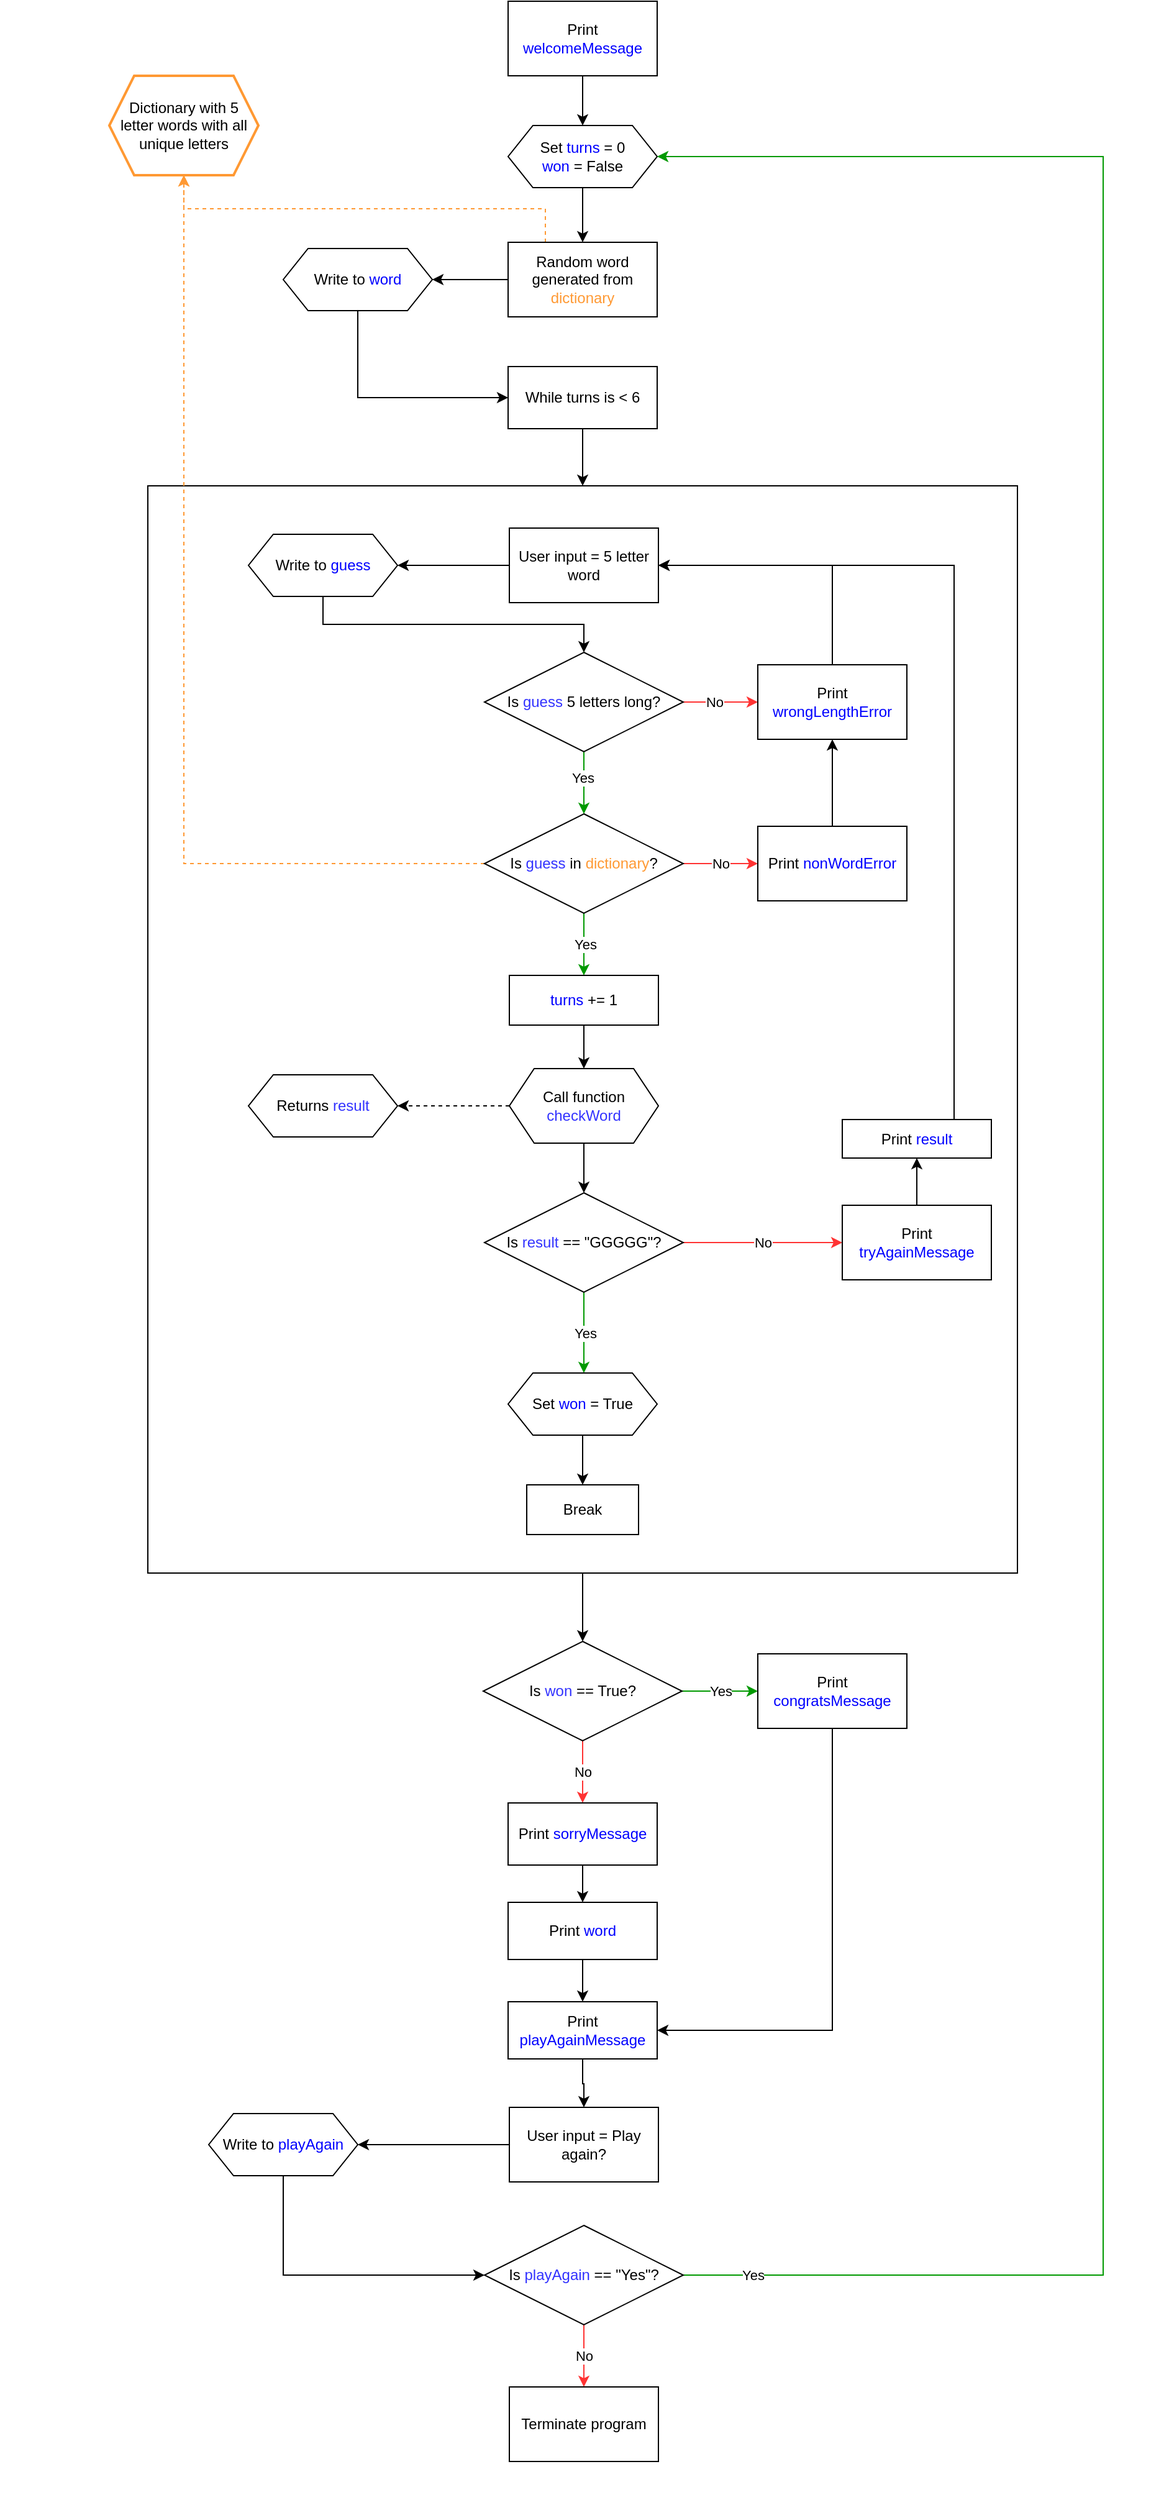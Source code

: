 <mxfile version="16.3.0" type="github" pages="2">
  <diagram id="C5RBs43oDa-KdzZeNtuy" name="Main">
    <mxGraphModel dx="1043" dy="633" grid="1" gridSize="10" guides="1" tooltips="1" connect="1" arrows="1" fold="1" page="1" pageScale="1" pageWidth="827" pageHeight="1169" background="none" math="0" shadow="0">
      <root>
        <mxCell id="WIyWlLk6GJQsqaUBKTNV-0" />
        <mxCell id="WIyWlLk6GJQsqaUBKTNV-1" parent="WIyWlLk6GJQsqaUBKTNV-0" />
        <mxCell id="ahTVrKY4OxH8Qbv4YgFF-9" value="" style="rounded=0;whiteSpace=wrap;html=1;fontColor=#FF9933;strokeColor=none;strokeWidth=2;fillColor=#FFFFFF;" vertex="1" parent="WIyWlLk6GJQsqaUBKTNV-1">
          <mxGeometry x="352" y="262" width="940" height="1998" as="geometry" />
        </mxCell>
        <mxCell id="ut85I6vfH1yPG01MacOs-11" style="edgeStyle=orthogonalEdgeStyle;rounded=0;orthogonalLoop=1;jettySize=auto;html=1;exitX=0.5;exitY=1;exitDx=0;exitDy=0;fontColor=#0000FF;strokeColor=#000000;strokeWidth=1;" edge="1" parent="WIyWlLk6GJQsqaUBKTNV-1" source="8LhsREWto3LgaLr0gxnb-7" target="ut85I6vfH1yPG01MacOs-9">
          <mxGeometry relative="1" as="geometry" />
        </mxCell>
        <mxCell id="8LhsREWto3LgaLr0gxnb-7" value="" style="rounded=0;whiteSpace=wrap;html=1;fontColor=#000000;fillColor=none;" vertex="1" parent="WIyWlLk6GJQsqaUBKTNV-1">
          <mxGeometry x="471" y="640" width="700" height="875" as="geometry" />
        </mxCell>
        <mxCell id="yczj4oIZVdHuoJl3fXfq-1" value="Dictionary with 5 letter words with all unique letters" style="shape=hexagon;perimeter=hexagonPerimeter2;whiteSpace=wrap;html=1;fixedSize=1;strokeColor=#FF9933;strokeWidth=2;" parent="WIyWlLk6GJQsqaUBKTNV-1" vertex="1">
          <mxGeometry x="440" y="310" width="120" height="80" as="geometry" />
        </mxCell>
        <mxCell id="ahTVrKY4OxH8Qbv4YgFF-2" value="" style="edgeStyle=orthogonalEdgeStyle;rounded=0;orthogonalLoop=1;jettySize=auto;html=1;fontColor=#000000;" edge="1" parent="WIyWlLk6GJQsqaUBKTNV-1" source="yczj4oIZVdHuoJl3fXfq-3" target="ahTVrKY4OxH8Qbv4YgFF-1">
          <mxGeometry relative="1" as="geometry" />
        </mxCell>
        <mxCell id="ut85I6vfH1yPG01MacOs-1" style="edgeStyle=orthogonalEdgeStyle;rounded=0;orthogonalLoop=1;jettySize=auto;html=1;exitX=0.25;exitY=0;exitDx=0;exitDy=0;fontColor=#000000;strokeColor=#FF9933;strokeWidth=1;dashed=1;" edge="1" parent="WIyWlLk6GJQsqaUBKTNV-1" source="yczj4oIZVdHuoJl3fXfq-3" target="yczj4oIZVdHuoJl3fXfq-1">
          <mxGeometry relative="1" as="geometry" />
        </mxCell>
        <mxCell id="yczj4oIZVdHuoJl3fXfq-3" value="Random word generated from &lt;font color=&quot;#ff9933&quot;&gt;dictionary&lt;/font&gt;" style="rounded=0;whiteSpace=wrap;html=1;" parent="WIyWlLk6GJQsqaUBKTNV-1" vertex="1">
          <mxGeometry x="761" y="444" width="120" height="60" as="geometry" />
        </mxCell>
        <mxCell id="yczj4oIZVdHuoJl3fXfq-18" value="" style="edgeStyle=orthogonalEdgeStyle;rounded=0;orthogonalLoop=1;jettySize=auto;html=1;fontColor=#000000;" parent="WIyWlLk6GJQsqaUBKTNV-1" source="yczj4oIZVdHuoJl3fXfq-9" target="yczj4oIZVdHuoJl3fXfq-10" edge="1">
          <mxGeometry relative="1" as="geometry" />
        </mxCell>
        <mxCell id="yczj4oIZVdHuoJl3fXfq-9" value="User input = 5 letter word" style="rounded=0;whiteSpace=wrap;html=1;" parent="WIyWlLk6GJQsqaUBKTNV-1" vertex="1">
          <mxGeometry x="762" y="674" width="120" height="60" as="geometry" />
        </mxCell>
        <mxCell id="_0Dwl0XSmngOTE23tJdI-12" style="edgeStyle=orthogonalEdgeStyle;rounded=0;orthogonalLoop=1;jettySize=auto;html=1;exitX=0.5;exitY=1;exitDx=0;exitDy=0;fontColor=#000000;" edge="1" parent="WIyWlLk6GJQsqaUBKTNV-1" source="yczj4oIZVdHuoJl3fXfq-10" target="yczj4oIZVdHuoJl3fXfq-15">
          <mxGeometry relative="1" as="geometry" />
        </mxCell>
        <mxCell id="yczj4oIZVdHuoJl3fXfq-10" value="Write to &lt;font color=&quot;#0000ff&quot;&gt;guess&lt;/font&gt;" style="shape=hexagon;perimeter=hexagonPerimeter2;whiteSpace=wrap;html=1;fixedSize=1;" parent="WIyWlLk6GJQsqaUBKTNV-1" vertex="1">
          <mxGeometry x="552" y="679" width="120" height="50" as="geometry" />
        </mxCell>
        <mxCell id="yczj4oIZVdHuoJl3fXfq-20" value="" style="edgeStyle=orthogonalEdgeStyle;rounded=0;orthogonalLoop=1;jettySize=auto;html=1;fontColor=#000000;strokeColor=#FF3333;" parent="WIyWlLk6GJQsqaUBKTNV-1" source="yczj4oIZVdHuoJl3fXfq-15" target="yczj4oIZVdHuoJl3fXfq-17" edge="1">
          <mxGeometry relative="1" as="geometry" />
        </mxCell>
        <mxCell id="yczj4oIZVdHuoJl3fXfq-21" value="No" style="edgeLabel;html=1;align=center;verticalAlign=middle;resizable=0;points=[];fontColor=#000000;" parent="yczj4oIZVdHuoJl3fXfq-20" vertex="1" connectable="0">
          <mxGeometry x="-0.168" relative="1" as="geometry">
            <mxPoint as="offset" />
          </mxGeometry>
        </mxCell>
        <mxCell id="yczj4oIZVdHuoJl3fXfq-26" value="" style="edgeStyle=orthogonalEdgeStyle;rounded=0;orthogonalLoop=1;jettySize=auto;html=1;fontColor=#000000;strokeColor=#009900;" parent="WIyWlLk6GJQsqaUBKTNV-1" source="yczj4oIZVdHuoJl3fXfq-15" edge="1">
          <mxGeometry relative="1" as="geometry">
            <mxPoint x="822" y="904" as="targetPoint" />
          </mxGeometry>
        </mxCell>
        <mxCell id="yczj4oIZVdHuoJl3fXfq-27" value="Yes" style="edgeLabel;html=1;align=center;verticalAlign=middle;resizable=0;points=[];fontColor=#000000;" parent="yczj4oIZVdHuoJl3fXfq-26" vertex="1" connectable="0">
          <mxGeometry x="-0.179" y="-1" relative="1" as="geometry">
            <mxPoint as="offset" />
          </mxGeometry>
        </mxCell>
        <mxCell id="yczj4oIZVdHuoJl3fXfq-15" value="&lt;font color=&quot;#000000&quot;&gt;Is &lt;/font&gt;&lt;font color=&quot;#3333ff&quot;&gt;guess&lt;/font&gt;&lt;font color=&quot;#000000&quot;&gt; 5 letters long?&lt;/font&gt;" style="rhombus;whiteSpace=wrap;html=1;fontColor=#0000FF;" parent="WIyWlLk6GJQsqaUBKTNV-1" vertex="1">
          <mxGeometry x="742" y="774" width="160" height="80" as="geometry" />
        </mxCell>
        <mxCell id="yczj4oIZVdHuoJl3fXfq-19" style="edgeStyle=orthogonalEdgeStyle;rounded=0;orthogonalLoop=1;jettySize=auto;html=1;exitX=0.5;exitY=0;exitDx=0;exitDy=0;entryX=1;entryY=0.5;entryDx=0;entryDy=0;fontColor=#000000;" parent="WIyWlLk6GJQsqaUBKTNV-1" source="yczj4oIZVdHuoJl3fXfq-17" target="yczj4oIZVdHuoJl3fXfq-9" edge="1">
          <mxGeometry relative="1" as="geometry" />
        </mxCell>
        <mxCell id="yczj4oIZVdHuoJl3fXfq-17" value="Print &lt;font color=&quot;#0000ff&quot;&gt;wrongLengthError&lt;/font&gt;" style="rounded=0;whiteSpace=wrap;html=1;fontColor=#000000;" parent="WIyWlLk6GJQsqaUBKTNV-1" vertex="1">
          <mxGeometry x="962" y="784" width="120" height="60" as="geometry" />
        </mxCell>
        <mxCell id="yczj4oIZVdHuoJl3fXfq-31" value="No" style="edgeStyle=orthogonalEdgeStyle;rounded=0;orthogonalLoop=1;jettySize=auto;html=1;fontColor=#000000;strokeColor=#FF3333;" parent="WIyWlLk6GJQsqaUBKTNV-1" source="yczj4oIZVdHuoJl3fXfq-28" target="yczj4oIZVdHuoJl3fXfq-30" edge="1">
          <mxGeometry relative="1" as="geometry" />
        </mxCell>
        <mxCell id="yczj4oIZVdHuoJl3fXfq-34" value="&lt;font color=&quot;#000000&quot;&gt;Yes&lt;/font&gt;" style="edgeStyle=orthogonalEdgeStyle;rounded=0;orthogonalLoop=1;jettySize=auto;html=1;fontColor=#0000FF;strokeColor=#009900;" parent="WIyWlLk6GJQsqaUBKTNV-1" source="yczj4oIZVdHuoJl3fXfq-28" edge="1">
          <mxGeometry relative="1" as="geometry">
            <mxPoint x="822" y="1034" as="targetPoint" />
          </mxGeometry>
        </mxCell>
        <mxCell id="ut85I6vfH1yPG01MacOs-3" style="edgeStyle=orthogonalEdgeStyle;rounded=0;orthogonalLoop=1;jettySize=auto;html=1;exitX=0;exitY=0.5;exitDx=0;exitDy=0;entryX=0.5;entryY=1;entryDx=0;entryDy=0;fontColor=#000000;strokeColor=#FF9933;strokeWidth=1;dashed=1;" edge="1" parent="WIyWlLk6GJQsqaUBKTNV-1" source="yczj4oIZVdHuoJl3fXfq-28" target="yczj4oIZVdHuoJl3fXfq-1">
          <mxGeometry relative="1" as="geometry" />
        </mxCell>
        <mxCell id="yczj4oIZVdHuoJl3fXfq-28" value="&lt;font color=&quot;#000000&quot;&gt;Is &lt;/font&gt;&lt;font color=&quot;#3333ff&quot;&gt;guess &lt;/font&gt;&lt;font color=&quot;#000000&quot;&gt;in &lt;/font&gt;&lt;font color=&quot;#ff9933&quot;&gt;dictionary&lt;/font&gt;&lt;font color=&quot;#000000&quot;&gt;?&lt;/font&gt;" style="rhombus;whiteSpace=wrap;html=1;fontColor=#0000FF;" parent="WIyWlLk6GJQsqaUBKTNV-1" vertex="1">
          <mxGeometry x="742" y="904" width="160" height="80" as="geometry" />
        </mxCell>
        <mxCell id="yczj4oIZVdHuoJl3fXfq-32" value="" style="edgeStyle=orthogonalEdgeStyle;rounded=0;orthogonalLoop=1;jettySize=auto;html=1;fontColor=#000000;" parent="WIyWlLk6GJQsqaUBKTNV-1" source="yczj4oIZVdHuoJl3fXfq-30" target="yczj4oIZVdHuoJl3fXfq-17" edge="1">
          <mxGeometry relative="1" as="geometry" />
        </mxCell>
        <mxCell id="yczj4oIZVdHuoJl3fXfq-30" value="Print &lt;font color=&quot;#0000ff&quot;&gt;nonWordError&lt;/font&gt;" style="rounded=0;whiteSpace=wrap;html=1;fontColor=#000000;" parent="WIyWlLk6GJQsqaUBKTNV-1" vertex="1">
          <mxGeometry x="962" y="914" width="120" height="60" as="geometry" />
        </mxCell>
        <mxCell id="r69fvP_BgQiZyjyY0gUg-0" value="" style="edgeStyle=orthogonalEdgeStyle;rounded=0;orthogonalLoop=1;jettySize=auto;html=1;fontColor=#000000;dashed=1;" parent="WIyWlLk6GJQsqaUBKTNV-1" source="_sMpOQv40MY_sZCRPnWe-2" target="_sMpOQv40MY_sZCRPnWe-3" edge="1">
          <mxGeometry relative="1" as="geometry" />
        </mxCell>
        <mxCell id="vM7ZjPHCZNtb4QIX23tZ-1" value="" style="edgeStyle=orthogonalEdgeStyle;rounded=0;orthogonalLoop=1;jettySize=auto;html=1;fontColor=#0000FF;" parent="WIyWlLk6GJQsqaUBKTNV-1" source="_sMpOQv40MY_sZCRPnWe-2" target="vM7ZjPHCZNtb4QIX23tZ-0" edge="1">
          <mxGeometry relative="1" as="geometry" />
        </mxCell>
        <mxCell id="_sMpOQv40MY_sZCRPnWe-2" value="Call function &lt;font color=&quot;#3333ff&quot;&gt;checkWord&lt;/font&gt;" style="shape=hexagon;perimeter=hexagonPerimeter2;whiteSpace=wrap;html=1;fixedSize=1;fontColor=#000000;" parent="WIyWlLk6GJQsqaUBKTNV-1" vertex="1">
          <mxGeometry x="762" y="1109" width="120" height="60" as="geometry" />
        </mxCell>
        <mxCell id="_sMpOQv40MY_sZCRPnWe-3" value="&lt;font color=&quot;#000000&quot;&gt;Returns &lt;/font&gt;result" style="shape=hexagon;perimeter=hexagonPerimeter2;whiteSpace=wrap;html=1;fixedSize=1;fontColor=#3333FF;" parent="WIyWlLk6GJQsqaUBKTNV-1" vertex="1">
          <mxGeometry x="552" y="1114" width="120" height="50" as="geometry" />
        </mxCell>
        <mxCell id="_0Dwl0XSmngOTE23tJdI-7" value="Yes" style="edgeStyle=orthogonalEdgeStyle;rounded=0;orthogonalLoop=1;jettySize=auto;html=1;fontColor=#000000;strokeColor=#009900;" edge="1" parent="WIyWlLk6GJQsqaUBKTNV-1" source="vM7ZjPHCZNtb4QIX23tZ-0">
          <mxGeometry relative="1" as="geometry">
            <mxPoint x="822" y="1354" as="targetPoint" />
          </mxGeometry>
        </mxCell>
        <mxCell id="ut85I6vfH1yPG01MacOs-27" value="No" style="edgeStyle=orthogonalEdgeStyle;rounded=0;orthogonalLoop=1;jettySize=auto;html=1;exitX=1;exitY=0.5;exitDx=0;exitDy=0;fontColor=#000000;strokeColor=#FF3333;strokeWidth=1;entryX=0;entryY=0.5;entryDx=0;entryDy=0;" edge="1" parent="WIyWlLk6GJQsqaUBKTNV-1" source="vM7ZjPHCZNtb4QIX23tZ-0" target="ut85I6vfH1yPG01MacOs-5">
          <mxGeometry relative="1" as="geometry">
            <mxPoint x="1030" y="1249" as="targetPoint" />
          </mxGeometry>
        </mxCell>
        <mxCell id="vM7ZjPHCZNtb4QIX23tZ-0" value="&lt;font color=&quot;#000000&quot;&gt;Is &lt;/font&gt;&lt;font color=&quot;#3333ff&quot;&gt;result&lt;/font&gt;&lt;font color=&quot;#000000&quot;&gt;&amp;nbsp;== &quot;GGGGG&quot;?&lt;/font&gt;" style="rhombus;whiteSpace=wrap;html=1;fontColor=#0000FF;" parent="WIyWlLk6GJQsqaUBKTNV-1" vertex="1">
          <mxGeometry x="742" y="1209" width="160" height="80" as="geometry" />
        </mxCell>
        <mxCell id="8LhsREWto3LgaLr0gxnb-9" value="" style="edgeStyle=orthogonalEdgeStyle;rounded=0;orthogonalLoop=1;jettySize=auto;html=1;fontColor=#000000;" edge="1" parent="WIyWlLk6GJQsqaUBKTNV-1" source="3kWYzA4OK-YCjC7SxeL--0" target="yczj4oIZVdHuoJl3fXfq-3">
          <mxGeometry relative="1" as="geometry" />
        </mxCell>
        <mxCell id="3kWYzA4OK-YCjC7SxeL--0" value="Set &lt;font color=&quot;#0000ff&quot;&gt;turns &lt;/font&gt;= 0&lt;br&gt;&lt;span style=&quot;color: rgb(0 , 0 , 255)&quot;&gt;won&amp;nbsp;&lt;/span&gt;= False" style="shape=hexagon;perimeter=hexagonPerimeter2;whiteSpace=wrap;html=1;fixedSize=1;" vertex="1" parent="WIyWlLk6GJQsqaUBKTNV-1">
          <mxGeometry x="761" y="350" width="120" height="50" as="geometry" />
        </mxCell>
        <mxCell id="_0Dwl0XSmngOTE23tJdI-3" style="edgeStyle=orthogonalEdgeStyle;rounded=0;orthogonalLoop=1;jettySize=auto;html=1;exitX=0.5;exitY=1;exitDx=0;exitDy=0;entryX=0.5;entryY=0;entryDx=0;entryDy=0;fontColor=#000000;" edge="1" parent="WIyWlLk6GJQsqaUBKTNV-1" source="_0Dwl0XSmngOTE23tJdI-2" target="_sMpOQv40MY_sZCRPnWe-2">
          <mxGeometry relative="1" as="geometry" />
        </mxCell>
        <mxCell id="_0Dwl0XSmngOTE23tJdI-2" value="turns &lt;font color=&quot;#000000&quot;&gt;+= 1&lt;/font&gt;" style="rounded=0;whiteSpace=wrap;html=1;fontColor=#0000FF;" vertex="1" parent="WIyWlLk6GJQsqaUBKTNV-1">
          <mxGeometry x="762" y="1034" width="120" height="40" as="geometry" />
        </mxCell>
        <mxCell id="ahTVrKY4OxH8Qbv4YgFF-6" value="" style="edgeStyle=orthogonalEdgeStyle;rounded=0;orthogonalLoop=1;jettySize=auto;html=1;fontColor=#000000;" edge="1" parent="WIyWlLk6GJQsqaUBKTNV-1" source="_0Dwl0XSmngOTE23tJdI-4" target="_0Dwl0XSmngOTE23tJdI-5">
          <mxGeometry relative="1" as="geometry" />
        </mxCell>
        <mxCell id="_0Dwl0XSmngOTE23tJdI-4" value="&lt;font color=&quot;#000000&quot;&gt;User input = Play again?&lt;/font&gt;" style="rounded=0;whiteSpace=wrap;html=1;fontColor=#0000FF;" vertex="1" parent="WIyWlLk6GJQsqaUBKTNV-1">
          <mxGeometry x="762" y="1945" width="120" height="60" as="geometry" />
        </mxCell>
        <mxCell id="_0Dwl0XSmngOTE23tJdI-15" style="edgeStyle=orthogonalEdgeStyle;rounded=0;orthogonalLoop=1;jettySize=auto;html=1;exitX=0.5;exitY=1;exitDx=0;exitDy=0;entryX=0;entryY=0.5;entryDx=0;entryDy=0;fontColor=#000000;" edge="1" parent="WIyWlLk6GJQsqaUBKTNV-1" source="_0Dwl0XSmngOTE23tJdI-5" target="_0Dwl0XSmngOTE23tJdI-8">
          <mxGeometry relative="1" as="geometry" />
        </mxCell>
        <mxCell id="_0Dwl0XSmngOTE23tJdI-5" value="Write to &lt;font color=&quot;#0000ff&quot;&gt;playAgain&lt;/font&gt;" style="shape=hexagon;perimeter=hexagonPerimeter2;whiteSpace=wrap;html=1;fixedSize=1;" vertex="1" parent="WIyWlLk6GJQsqaUBKTNV-1">
          <mxGeometry x="520" y="1950" width="120" height="50" as="geometry" />
        </mxCell>
        <mxCell id="_0Dwl0XSmngOTE23tJdI-14" value="No" style="edgeStyle=orthogonalEdgeStyle;rounded=0;orthogonalLoop=1;jettySize=auto;html=1;fontColor=#000000;strokeColor=#FF3333;" edge="1" parent="WIyWlLk6GJQsqaUBKTNV-1" source="_0Dwl0XSmngOTE23tJdI-8" target="_0Dwl0XSmngOTE23tJdI-11">
          <mxGeometry relative="1" as="geometry" />
        </mxCell>
        <mxCell id="ahTVrKY4OxH8Qbv4YgFF-7" value="Yes" style="edgeStyle=orthogonalEdgeStyle;rounded=0;orthogonalLoop=1;jettySize=auto;html=1;exitX=1;exitY=0.5;exitDx=0;exitDy=0;fontColor=#000000;entryX=1;entryY=0.5;entryDx=0;entryDy=0;strokeColor=#009900;" edge="1" parent="WIyWlLk6GJQsqaUBKTNV-1" source="_0Dwl0XSmngOTE23tJdI-8" target="3kWYzA4OK-YCjC7SxeL--0">
          <mxGeometry x="-0.954" relative="1" as="geometry">
            <mxPoint x="1932.222" y="434" as="targetPoint" />
            <Array as="points">
              <mxPoint x="1240" y="2080" />
              <mxPoint x="1240" y="375" />
            </Array>
            <mxPoint x="1" as="offset" />
          </mxGeometry>
        </mxCell>
        <mxCell id="_0Dwl0XSmngOTE23tJdI-8" value="&lt;font color=&quot;#000000&quot;&gt;Is &lt;/font&gt;&lt;font color=&quot;#3333ff&quot;&gt;playAgain&amp;nbsp;&lt;/font&gt;&lt;font color=&quot;#000000&quot;&gt;== &quot;Yes&quot;?&lt;/font&gt;" style="rhombus;whiteSpace=wrap;html=1;fontColor=#0000FF;" vertex="1" parent="WIyWlLk6GJQsqaUBKTNV-1">
          <mxGeometry x="742" y="2040" width="160" height="80" as="geometry" />
        </mxCell>
        <mxCell id="_0Dwl0XSmngOTE23tJdI-11" value="Terminate program" style="rounded=0;whiteSpace=wrap;html=1;fontColor=#000000;" vertex="1" parent="WIyWlLk6GJQsqaUBKTNV-1">
          <mxGeometry x="762" y="2170" width="120" height="60" as="geometry" />
        </mxCell>
        <mxCell id="8LhsREWto3LgaLr0gxnb-13" style="edgeStyle=orthogonalEdgeStyle;rounded=0;orthogonalLoop=1;jettySize=auto;html=1;exitX=0.5;exitY=1;exitDx=0;exitDy=0;entryX=0.5;entryY=0;entryDx=0;entryDy=0;fontColor=#000000;" edge="1" parent="WIyWlLk6GJQsqaUBKTNV-1" source="8LhsREWto3LgaLr0gxnb-0" target="8LhsREWto3LgaLr0gxnb-7">
          <mxGeometry relative="1" as="geometry" />
        </mxCell>
        <mxCell id="8LhsREWto3LgaLr0gxnb-0" value="&lt;font color=&quot;#000000&quot;&gt;While turns is &amp;lt; 6&lt;/font&gt;" style="rounded=0;whiteSpace=wrap;html=1;fontColor=#0000FF;fillColor=none;" vertex="1" parent="WIyWlLk6GJQsqaUBKTNV-1">
          <mxGeometry x="761" y="544" width="120" height="50" as="geometry" />
        </mxCell>
        <mxCell id="8LhsREWto3LgaLr0gxnb-6" value="" style="edgeStyle=orthogonalEdgeStyle;rounded=0;orthogonalLoop=1;jettySize=auto;html=1;fontColor=#000000;" edge="1" parent="WIyWlLk6GJQsqaUBKTNV-1" source="8LhsREWto3LgaLr0gxnb-4" target="8LhsREWto3LgaLr0gxnb-5">
          <mxGeometry relative="1" as="geometry" />
        </mxCell>
        <mxCell id="8LhsREWto3LgaLr0gxnb-4" value="Set &lt;font color=&quot;#0000ff&quot;&gt;won &lt;/font&gt;= True" style="shape=hexagon;perimeter=hexagonPerimeter2;whiteSpace=wrap;html=1;fixedSize=1;fontColor=#000000;fillColor=none;" vertex="1" parent="WIyWlLk6GJQsqaUBKTNV-1">
          <mxGeometry x="761" y="1354" width="120" height="50" as="geometry" />
        </mxCell>
        <mxCell id="8LhsREWto3LgaLr0gxnb-5" value="&lt;font color=&quot;#000000&quot;&gt;Break&lt;/font&gt;" style="rounded=0;whiteSpace=wrap;html=1;fontColor=#0000FF;fillColor=none;" vertex="1" parent="WIyWlLk6GJQsqaUBKTNV-1">
          <mxGeometry x="776" y="1444" width="90" height="40" as="geometry" />
        </mxCell>
        <mxCell id="ahTVrKY4OxH8Qbv4YgFF-3" style="edgeStyle=orthogonalEdgeStyle;rounded=0;orthogonalLoop=1;jettySize=auto;html=1;exitX=0.5;exitY=1;exitDx=0;exitDy=0;entryX=0;entryY=0.5;entryDx=0;entryDy=0;fontColor=#000000;" edge="1" parent="WIyWlLk6GJQsqaUBKTNV-1" source="ahTVrKY4OxH8Qbv4YgFF-1" target="8LhsREWto3LgaLr0gxnb-0">
          <mxGeometry relative="1" as="geometry" />
        </mxCell>
        <mxCell id="ahTVrKY4OxH8Qbv4YgFF-1" value="Write to &lt;font color=&quot;#0000ff&quot;&gt;word&lt;/font&gt;" style="shape=hexagon;perimeter=hexagonPerimeter2;whiteSpace=wrap;html=1;fixedSize=1;" vertex="1" parent="WIyWlLk6GJQsqaUBKTNV-1">
          <mxGeometry x="580" y="449" width="120" height="50" as="geometry" />
        </mxCell>
        <mxCell id="ut85I6vfH1yPG01MacOs-2" value="" style="edgeStyle=orthogonalEdgeStyle;rounded=0;orthogonalLoop=1;jettySize=auto;html=1;fontColor=#000000;strokeColor=#000000;strokeWidth=1;" edge="1" parent="WIyWlLk6GJQsqaUBKTNV-1" source="ut85I6vfH1yPG01MacOs-0" target="3kWYzA4OK-YCjC7SxeL--0">
          <mxGeometry relative="1" as="geometry" />
        </mxCell>
        <mxCell id="ut85I6vfH1yPG01MacOs-0" value="&lt;font color=&quot;#000000&quot;&gt;Print &lt;/font&gt;&lt;font color=&quot;#0000ff&quot;&gt;welcomeMessage&lt;/font&gt;" style="rounded=0;whiteSpace=wrap;html=1;fontColor=#FF9933;strokeColor=#000000;strokeWidth=1;fillColor=#FFFFFF;" vertex="1" parent="WIyWlLk6GJQsqaUBKTNV-1">
          <mxGeometry x="761" y="250" width="120" height="60" as="geometry" />
        </mxCell>
        <mxCell id="ut85I6vfH1yPG01MacOs-8" style="edgeStyle=orthogonalEdgeStyle;rounded=0;orthogonalLoop=1;jettySize=auto;html=1;exitX=0.75;exitY=0;exitDx=0;exitDy=0;entryX=1;entryY=0.5;entryDx=0;entryDy=0;fontColor=#000000;strokeColor=default;strokeWidth=1;startArrow=none;" edge="1" parent="WIyWlLk6GJQsqaUBKTNV-1" source="ut85I6vfH1yPG01MacOs-29" target="yczj4oIZVdHuoJl3fXfq-9">
          <mxGeometry relative="1" as="geometry" />
        </mxCell>
        <mxCell id="ut85I6vfH1yPG01MacOs-31" value="" style="edgeStyle=orthogonalEdgeStyle;rounded=0;orthogonalLoop=1;jettySize=auto;html=1;fontColor=#000000;strokeColor=#000000;strokeWidth=1;" edge="1" parent="WIyWlLk6GJQsqaUBKTNV-1" source="ut85I6vfH1yPG01MacOs-5" target="ut85I6vfH1yPG01MacOs-29">
          <mxGeometry relative="1" as="geometry" />
        </mxCell>
        <mxCell id="ut85I6vfH1yPG01MacOs-5" value="&lt;font color=&quot;#000000&quot;&gt;Print &lt;/font&gt;tryAgainMessage" style="rounded=0;whiteSpace=wrap;html=1;fontColor=#0000FF;strokeColor=#000000;strokeWidth=1;fillColor=#FFFFFF;" vertex="1" parent="WIyWlLk6GJQsqaUBKTNV-1">
          <mxGeometry x="1030" y="1219" width="120" height="60" as="geometry" />
        </mxCell>
        <mxCell id="ut85I6vfH1yPG01MacOs-13" value="&lt;font color=&quot;#000000&quot;&gt;Yes&lt;/font&gt;" style="edgeStyle=orthogonalEdgeStyle;rounded=0;orthogonalLoop=1;jettySize=auto;html=1;fontColor=#0000FF;strokeColor=#009900;strokeWidth=1;" edge="1" parent="WIyWlLk6GJQsqaUBKTNV-1" source="ut85I6vfH1yPG01MacOs-9" target="ut85I6vfH1yPG01MacOs-12">
          <mxGeometry relative="1" as="geometry" />
        </mxCell>
        <mxCell id="ut85I6vfH1yPG01MacOs-17" value="&lt;font color=&quot;#000000&quot;&gt;No&lt;/font&gt;" style="edgeStyle=orthogonalEdgeStyle;rounded=0;orthogonalLoop=1;jettySize=auto;html=1;exitX=0.5;exitY=1;exitDx=0;exitDy=0;fontColor=#0000FF;strokeColor=#FF3333;strokeWidth=1;" edge="1" parent="WIyWlLk6GJQsqaUBKTNV-1" source="ut85I6vfH1yPG01MacOs-9" target="ut85I6vfH1yPG01MacOs-14">
          <mxGeometry relative="1" as="geometry" />
        </mxCell>
        <mxCell id="ut85I6vfH1yPG01MacOs-9" value="&lt;font color=&quot;#000000&quot;&gt;Is &lt;/font&gt;&lt;font color=&quot;#3333ff&quot;&gt;won &lt;/font&gt;&lt;font color=&quot;#000000&quot;&gt;== True?&lt;/font&gt;" style="rhombus;whiteSpace=wrap;html=1;fontColor=#0000FF;" vertex="1" parent="WIyWlLk6GJQsqaUBKTNV-1">
          <mxGeometry x="741" y="1570" width="160" height="80" as="geometry" />
        </mxCell>
        <mxCell id="ut85I6vfH1yPG01MacOs-21" style="edgeStyle=orthogonalEdgeStyle;rounded=0;orthogonalLoop=1;jettySize=auto;html=1;exitX=0.5;exitY=1;exitDx=0;exitDy=0;entryX=1;entryY=0.5;entryDx=0;entryDy=0;fontColor=#000000;strokeColor=#000000;strokeWidth=1;" edge="1" parent="WIyWlLk6GJQsqaUBKTNV-1" source="ut85I6vfH1yPG01MacOs-12" target="ut85I6vfH1yPG01MacOs-19">
          <mxGeometry relative="1" as="geometry" />
        </mxCell>
        <mxCell id="ut85I6vfH1yPG01MacOs-12" value="&lt;font color=&quot;#000000&quot;&gt;Print &lt;/font&gt;congratsMessage" style="rounded=0;whiteSpace=wrap;html=1;fontColor=#0000FF;strokeColor=#000000;strokeWidth=1;fillColor=#FFFFFF;" vertex="1" parent="WIyWlLk6GJQsqaUBKTNV-1">
          <mxGeometry x="962" y="1580" width="120" height="60" as="geometry" />
        </mxCell>
        <mxCell id="ut85I6vfH1yPG01MacOs-18" style="edgeStyle=orthogonalEdgeStyle;rounded=0;orthogonalLoop=1;jettySize=auto;html=1;exitX=0.5;exitY=1;exitDx=0;exitDy=0;fontColor=#0000FF;strokeColor=#000000;strokeWidth=1;" edge="1" parent="WIyWlLk6GJQsqaUBKTNV-1" source="ut85I6vfH1yPG01MacOs-14" target="ut85I6vfH1yPG01MacOs-15">
          <mxGeometry relative="1" as="geometry" />
        </mxCell>
        <mxCell id="ut85I6vfH1yPG01MacOs-14" value="&lt;font color=&quot;#000000&quot;&gt;Print &lt;/font&gt;sorryMessage" style="rounded=0;whiteSpace=wrap;html=1;fontColor=#0000FF;strokeColor=#000000;strokeWidth=1;fillColor=#FFFFFF;" vertex="1" parent="WIyWlLk6GJQsqaUBKTNV-1">
          <mxGeometry x="761" y="1700" width="120" height="50" as="geometry" />
        </mxCell>
        <mxCell id="ut85I6vfH1yPG01MacOs-20" value="" style="edgeStyle=orthogonalEdgeStyle;rounded=0;orthogonalLoop=1;jettySize=auto;html=1;fontColor=#000000;strokeColor=#000000;strokeWidth=1;" edge="1" parent="WIyWlLk6GJQsqaUBKTNV-1" source="ut85I6vfH1yPG01MacOs-15" target="ut85I6vfH1yPG01MacOs-19">
          <mxGeometry relative="1" as="geometry" />
        </mxCell>
        <mxCell id="ut85I6vfH1yPG01MacOs-15" value="&lt;font color=&quot;#000000&quot;&gt;Print &lt;/font&gt;word" style="rounded=0;whiteSpace=wrap;html=1;fontColor=#0000FF;strokeColor=#000000;strokeWidth=1;fillColor=#FFFFFF;" vertex="1" parent="WIyWlLk6GJQsqaUBKTNV-1">
          <mxGeometry x="761" y="1780" width="120" height="46" as="geometry" />
        </mxCell>
        <mxCell id="ut85I6vfH1yPG01MacOs-23" style="edgeStyle=orthogonalEdgeStyle;rounded=0;orthogonalLoop=1;jettySize=auto;html=1;exitX=0.5;exitY=1;exitDx=0;exitDy=0;fontColor=#000000;strokeColor=#000000;strokeWidth=1;" edge="1" parent="WIyWlLk6GJQsqaUBKTNV-1" source="ut85I6vfH1yPG01MacOs-19" target="_0Dwl0XSmngOTE23tJdI-4">
          <mxGeometry relative="1" as="geometry" />
        </mxCell>
        <mxCell id="ut85I6vfH1yPG01MacOs-19" value="&lt;font color=&quot;#000000&quot;&gt;Print &lt;/font&gt;playAgainMessage" style="rounded=0;whiteSpace=wrap;html=1;fontColor=#0000FF;strokeColor=#000000;strokeWidth=1;fillColor=#FFFFFF;" vertex="1" parent="WIyWlLk6GJQsqaUBKTNV-1">
          <mxGeometry x="761" y="1860" width="120" height="46" as="geometry" />
        </mxCell>
        <mxCell id="ut85I6vfH1yPG01MacOs-29" value="&lt;font color=&quot;#000000&quot;&gt;Print &lt;/font&gt;result" style="rounded=0;whiteSpace=wrap;html=1;fontColor=#0000FF;strokeColor=#000000;strokeWidth=1;fillColor=#FFFFFF;" vertex="1" parent="WIyWlLk6GJQsqaUBKTNV-1">
          <mxGeometry x="1030" y="1150" width="120" height="31" as="geometry" />
        </mxCell>
      </root>
    </mxGraphModel>
  </diagram>
  <diagram id="qFhlYbCngjARJZZOwYcz" name="checkWord">
    <mxGraphModel dx="869" dy="528" grid="1" gridSize="10" guides="1" tooltips="1" connect="1" arrows="1" fold="1" page="1" pageScale="1" pageWidth="850" pageHeight="1100" math="0" shadow="0">
      <root>
        <mxCell id="jmRNwSgweu1uni4Kwibr-0" />
        <mxCell id="jmRNwSgweu1uni4Kwibr-1" parent="jmRNwSgweu1uni4Kwibr-0" />
        <mxCell id="NfNyxkCwkAB_QNFQKvs7-0" value="" style="rounded=0;whiteSpace=wrap;html=1;fontColor=#FF9933;strokeColor=none;strokeWidth=2;fillColor=#FFFFFF;" vertex="1" parent="jmRNwSgweu1uni4Kwibr-1">
          <mxGeometry x="113" y="20" width="658" height="820" as="geometry" />
        </mxCell>
        <mxCell id="c6vgpfZv6U2L_3fP67-e-22" value="" style="group;fillColor=none;" parent="jmRNwSgweu1uni4Kwibr-1" vertex="1" connectable="0">
          <mxGeometry x="162" y="230" width="560" height="450" as="geometry" />
        </mxCell>
        <mxCell id="c6vgpfZv6U2L_3fP67-e-20" value="" style="rounded=0;whiteSpace=wrap;html=1;fontColor=#000000;fillColor=none;" parent="c6vgpfZv6U2L_3fP67-e-22" vertex="1">
          <mxGeometry width="560" height="450" as="geometry" />
        </mxCell>
        <mxCell id="c6vgpfZv6U2L_3fP67-e-0" value="Is letter[index] in &lt;br&gt;&lt;font color=&quot;#0000ff&quot;&gt;masterWord&lt;/font&gt;?" style="rhombus;whiteSpace=wrap;html=1;fontColor=#000000;" parent="c6vgpfZv6U2L_3fP67-e-22" vertex="1">
          <mxGeometry x="35" y="116" width="140" height="80" as="geometry" />
        </mxCell>
        <mxCell id="c6vgpfZv6U2L_3fP67-e-2" value="&lt;span style=&quot;color: rgb(51 , 51 , 255)&quot;&gt;guessResult&amp;nbsp;&lt;/span&gt;+= &quot;R&quot;" style="rounded=0;whiteSpace=wrap;html=1;fontColor=#000000;" parent="c6vgpfZv6U2L_3fP67-e-22" vertex="1">
          <mxGeometry x="240" y="126" width="120" height="60" as="geometry" />
        </mxCell>
        <mxCell id="c6vgpfZv6U2L_3fP67-e-8" value="No" style="edgeStyle=orthogonalEdgeStyle;rounded=0;orthogonalLoop=1;jettySize=auto;html=1;fontColor=#000000;strokeColor=#FF3333;" parent="c6vgpfZv6U2L_3fP67-e-22" source="c6vgpfZv6U2L_3fP67-e-0" target="c6vgpfZv6U2L_3fP67-e-2" edge="1">
          <mxGeometry relative="1" as="geometry" />
        </mxCell>
        <mxCell id="c6vgpfZv6U2L_3fP67-e-3" value="Does&amp;nbsp;&lt;font color=&quot;#0000ff&quot;&gt;index&lt;/font&gt;==&amp;nbsp;&lt;br&gt;&amp;nbsp;&lt;span style=&quot;color: rgb(0 , 0 , 255)&quot;&gt;masterWord&lt;/span&gt;.find(letter)?" style="rhombus;whiteSpace=wrap;html=1;fontColor=#000000;" parent="c6vgpfZv6U2L_3fP67-e-22" vertex="1">
          <mxGeometry x="20" y="256" width="170" height="94" as="geometry" />
        </mxCell>
        <mxCell id="c6vgpfZv6U2L_3fP67-e-4" value="&lt;font color=&quot;#000000&quot;&gt;Yes&lt;/font&gt;" style="edgeStyle=orthogonalEdgeStyle;rounded=0;orthogonalLoop=1;jettySize=auto;html=1;fontColor=#0000FF;strokeColor=#009900;" parent="c6vgpfZv6U2L_3fP67-e-22" source="c6vgpfZv6U2L_3fP67-e-0" target="c6vgpfZv6U2L_3fP67-e-3" edge="1">
          <mxGeometry relative="1" as="geometry">
            <mxPoint as="offset" />
          </mxGeometry>
        </mxCell>
        <mxCell id="c6vgpfZv6U2L_3fP67-e-5" value="&lt;span style=&quot;color: rgb(51 , 51 , 255)&quot;&gt;guessResult&amp;nbsp;&lt;/span&gt;+= &quot;Y&quot;" style="rounded=0;whiteSpace=wrap;html=1;fontColor=#000000;" parent="c6vgpfZv6U2L_3fP67-e-22" vertex="1">
          <mxGeometry x="240" y="273" width="120" height="60" as="geometry" />
        </mxCell>
        <mxCell id="c6vgpfZv6U2L_3fP67-e-9" value="No" style="edgeStyle=orthogonalEdgeStyle;rounded=0;orthogonalLoop=1;jettySize=auto;html=1;fontColor=#000000;strokeColor=#FF3333;" parent="c6vgpfZv6U2L_3fP67-e-22" source="c6vgpfZv6U2L_3fP67-e-3" target="c6vgpfZv6U2L_3fP67-e-5" edge="1">
          <mxGeometry relative="1" as="geometry" />
        </mxCell>
        <mxCell id="c6vgpfZv6U2L_3fP67-e-6" value="&lt;span style=&quot;color: rgb(51 , 51 , 255)&quot;&gt;guessResult&amp;nbsp;&lt;/span&gt;+= &quot;G&quot;" style="rounded=0;whiteSpace=wrap;html=1;fontColor=#000000;" parent="c6vgpfZv6U2L_3fP67-e-22" vertex="1">
          <mxGeometry x="240" y="366" width="120" height="60" as="geometry" />
        </mxCell>
        <mxCell id="c6vgpfZv6U2L_3fP67-e-10" value="Yes" style="edgeStyle=orthogonalEdgeStyle;rounded=0;orthogonalLoop=1;jettySize=auto;html=1;exitX=0.5;exitY=1;exitDx=0;exitDy=0;entryX=0;entryY=0.5;entryDx=0;entryDy=0;fontColor=#000000;strokeColor=#009900;" parent="c6vgpfZv6U2L_3fP67-e-22" source="c6vgpfZv6U2L_3fP67-e-3" target="c6vgpfZv6U2L_3fP67-e-6" edge="1">
          <mxGeometry x="0.647" relative="1" as="geometry">
            <mxPoint as="offset" />
          </mxGeometry>
        </mxCell>
        <mxCell id="c6vgpfZv6U2L_3fP67-e-17" style="edgeStyle=orthogonalEdgeStyle;rounded=0;orthogonalLoop=1;jettySize=auto;html=1;exitX=0.5;exitY=0;exitDx=0;exitDy=0;entryX=0.5;entryY=0;entryDx=0;entryDy=0;fontColor=#0000FF;" parent="c6vgpfZv6U2L_3fP67-e-22" source="c6vgpfZv6U2L_3fP67-e-14" target="c6vgpfZv6U2L_3fP67-e-0" edge="1">
          <mxGeometry relative="1" as="geometry" />
        </mxCell>
        <mxCell id="c6vgpfZv6U2L_3fP67-e-14" value="&lt;font color=&quot;#0000ff&quot;&gt;index &lt;/font&gt;+= 1" style="rounded=0;whiteSpace=wrap;html=1;fontColor=#000000;" parent="c6vgpfZv6U2L_3fP67-e-22" vertex="1">
          <mxGeometry x="400" y="46" width="120" height="60" as="geometry" />
        </mxCell>
        <mxCell id="c6vgpfZv6U2L_3fP67-e-16" value="" style="edgeStyle=orthogonalEdgeStyle;rounded=0;orthogonalLoop=1;jettySize=auto;html=1;fontColor=#000000;" parent="c6vgpfZv6U2L_3fP67-e-22" source="c6vgpfZv6U2L_3fP67-e-2" target="c6vgpfZv6U2L_3fP67-e-14" edge="1">
          <mxGeometry relative="1" as="geometry" />
        </mxCell>
        <mxCell id="c6vgpfZv6U2L_3fP67-e-12" style="edgeStyle=orthogonalEdgeStyle;rounded=0;orthogonalLoop=1;jettySize=auto;html=1;exitX=1;exitY=0.5;exitDx=0;exitDy=0;entryX=0.5;entryY=1;entryDx=0;entryDy=0;fontColor=#000000;" parent="c6vgpfZv6U2L_3fP67-e-22" source="c6vgpfZv6U2L_3fP67-e-5" target="c6vgpfZv6U2L_3fP67-e-14" edge="1">
          <mxGeometry relative="1" as="geometry">
            <mxPoint x="495" y="142" as="targetPoint" />
          </mxGeometry>
        </mxCell>
        <mxCell id="c6vgpfZv6U2L_3fP67-e-13" style="edgeStyle=orthogonalEdgeStyle;rounded=0;orthogonalLoop=1;jettySize=auto;html=1;exitX=1;exitY=0.5;exitDx=0;exitDy=0;entryX=0.5;entryY=1;entryDx=0;entryDy=0;fontColor=#000000;" parent="c6vgpfZv6U2L_3fP67-e-22" source="c6vgpfZv6U2L_3fP67-e-6" target="c6vgpfZv6U2L_3fP67-e-14" edge="1">
          <mxGeometry relative="1" as="geometry">
            <mxPoint x="495" y="142" as="targetPoint" />
          </mxGeometry>
        </mxCell>
        <mxCell id="9UP_NVbGV6668daRHjGv-4" value="" style="edgeStyle=orthogonalEdgeStyle;rounded=0;orthogonalLoop=1;jettySize=auto;html=1;fontColor=#000000;dashed=1;" parent="jmRNwSgweu1uni4Kwibr-1" source="vj7jiwEQfoTY1QtWwPlF-0" target="9UP_NVbGV6668daRHjGv-3" edge="1">
          <mxGeometry relative="1" as="geometry" />
        </mxCell>
        <mxCell id="c6vgpfZv6U2L_3fP67-e-27" value="" style="edgeStyle=orthogonalEdgeStyle;rounded=0;orthogonalLoop=1;jettySize=auto;html=1;fontColor=#0000FF;" parent="jmRNwSgweu1uni4Kwibr-1" source="vj7jiwEQfoTY1QtWwPlF-0" target="c6vgpfZv6U2L_3fP67-e-25" edge="1">
          <mxGeometry relative="1" as="geometry" />
        </mxCell>
        <mxCell id="vj7jiwEQfoTY1QtWwPlF-0" value="&lt;font color=&quot;#000000&quot;&gt;Set &lt;/font&gt;index &lt;font color=&quot;#000000&quot;&gt;= 0&lt;br&gt;Set &lt;/font&gt;guessResult &lt;font color=&quot;#000000&quot;&gt;= &quot;&quot;&lt;/font&gt;" style="shape=hexagon;perimeter=hexagonPerimeter2;whiteSpace=wrap;html=1;fixedSize=1;fontColor=#3333FF;" parent="jmRNwSgweu1uni4Kwibr-1" vertex="1">
          <mxGeometry x="382" y="50" width="120" height="60" as="geometry" />
        </mxCell>
        <mxCell id="9UP_NVbGV6668daRHjGv-3" value="Parameters:&lt;br&gt;&lt;font color=&quot;#3333ff&quot;&gt;masterWord&lt;br&gt;guessWord&lt;br&gt;&lt;/font&gt;" style="shape=hexagon;perimeter=hexagonPerimeter2;whiteSpace=wrap;html=1;fixedSize=1;fontColor=#000000;" parent="jmRNwSgweu1uni4Kwibr-1" vertex="1">
          <mxGeometry x="212" y="55" width="120" height="50" as="geometry" />
        </mxCell>
        <mxCell id="c6vgpfZv6U2L_3fP67-e-23" value="Return&amp;nbsp;&lt;span style=&quot;color: rgb(51 , 51 , 255)&quot;&gt;guessResult&amp;nbsp;&lt;/span&gt;" style="rounded=0;whiteSpace=wrap;html=1;fontColor=#000000;fillColor=none;" parent="jmRNwSgweu1uni4Kwibr-1" vertex="1">
          <mxGeometry x="382" y="720" width="120" height="60" as="geometry" />
        </mxCell>
        <mxCell id="c6vgpfZv6U2L_3fP67-e-24" value="" style="edgeStyle=orthogonalEdgeStyle;rounded=0;orthogonalLoop=1;jettySize=auto;html=1;fontColor=#000000;" parent="jmRNwSgweu1uni4Kwibr-1" source="c6vgpfZv6U2L_3fP67-e-20" target="c6vgpfZv6U2L_3fP67-e-23" edge="1">
          <mxGeometry relative="1" as="geometry" />
        </mxCell>
        <mxCell id="c6vgpfZv6U2L_3fP67-e-26" value="" style="edgeStyle=orthogonalEdgeStyle;rounded=0;orthogonalLoop=1;jettySize=auto;html=1;fontColor=#0000FF;" parent="jmRNwSgweu1uni4Kwibr-1" source="c6vgpfZv6U2L_3fP67-e-25" target="c6vgpfZv6U2L_3fP67-e-20" edge="1">
          <mxGeometry relative="1" as="geometry" />
        </mxCell>
        <mxCell id="c6vgpfZv6U2L_3fP67-e-25" value="&lt;span style=&quot;color: rgb(0 , 0 , 0)&quot;&gt;For each letter in&amp;nbsp;&lt;/span&gt;&lt;font color=&quot;#0000ff&quot;&gt;guessWord&lt;/font&gt;&lt;span style=&quot;color: rgb(0 , 0 , 0)&quot;&gt;:&lt;/span&gt;" style="rounded=0;whiteSpace=wrap;html=1;fontColor=#0000FF;fillColor=none;" parent="jmRNwSgweu1uni4Kwibr-1" vertex="1">
          <mxGeometry x="382" y="140" width="120" height="50" as="geometry" />
        </mxCell>
      </root>
    </mxGraphModel>
  </diagram>
</mxfile>
